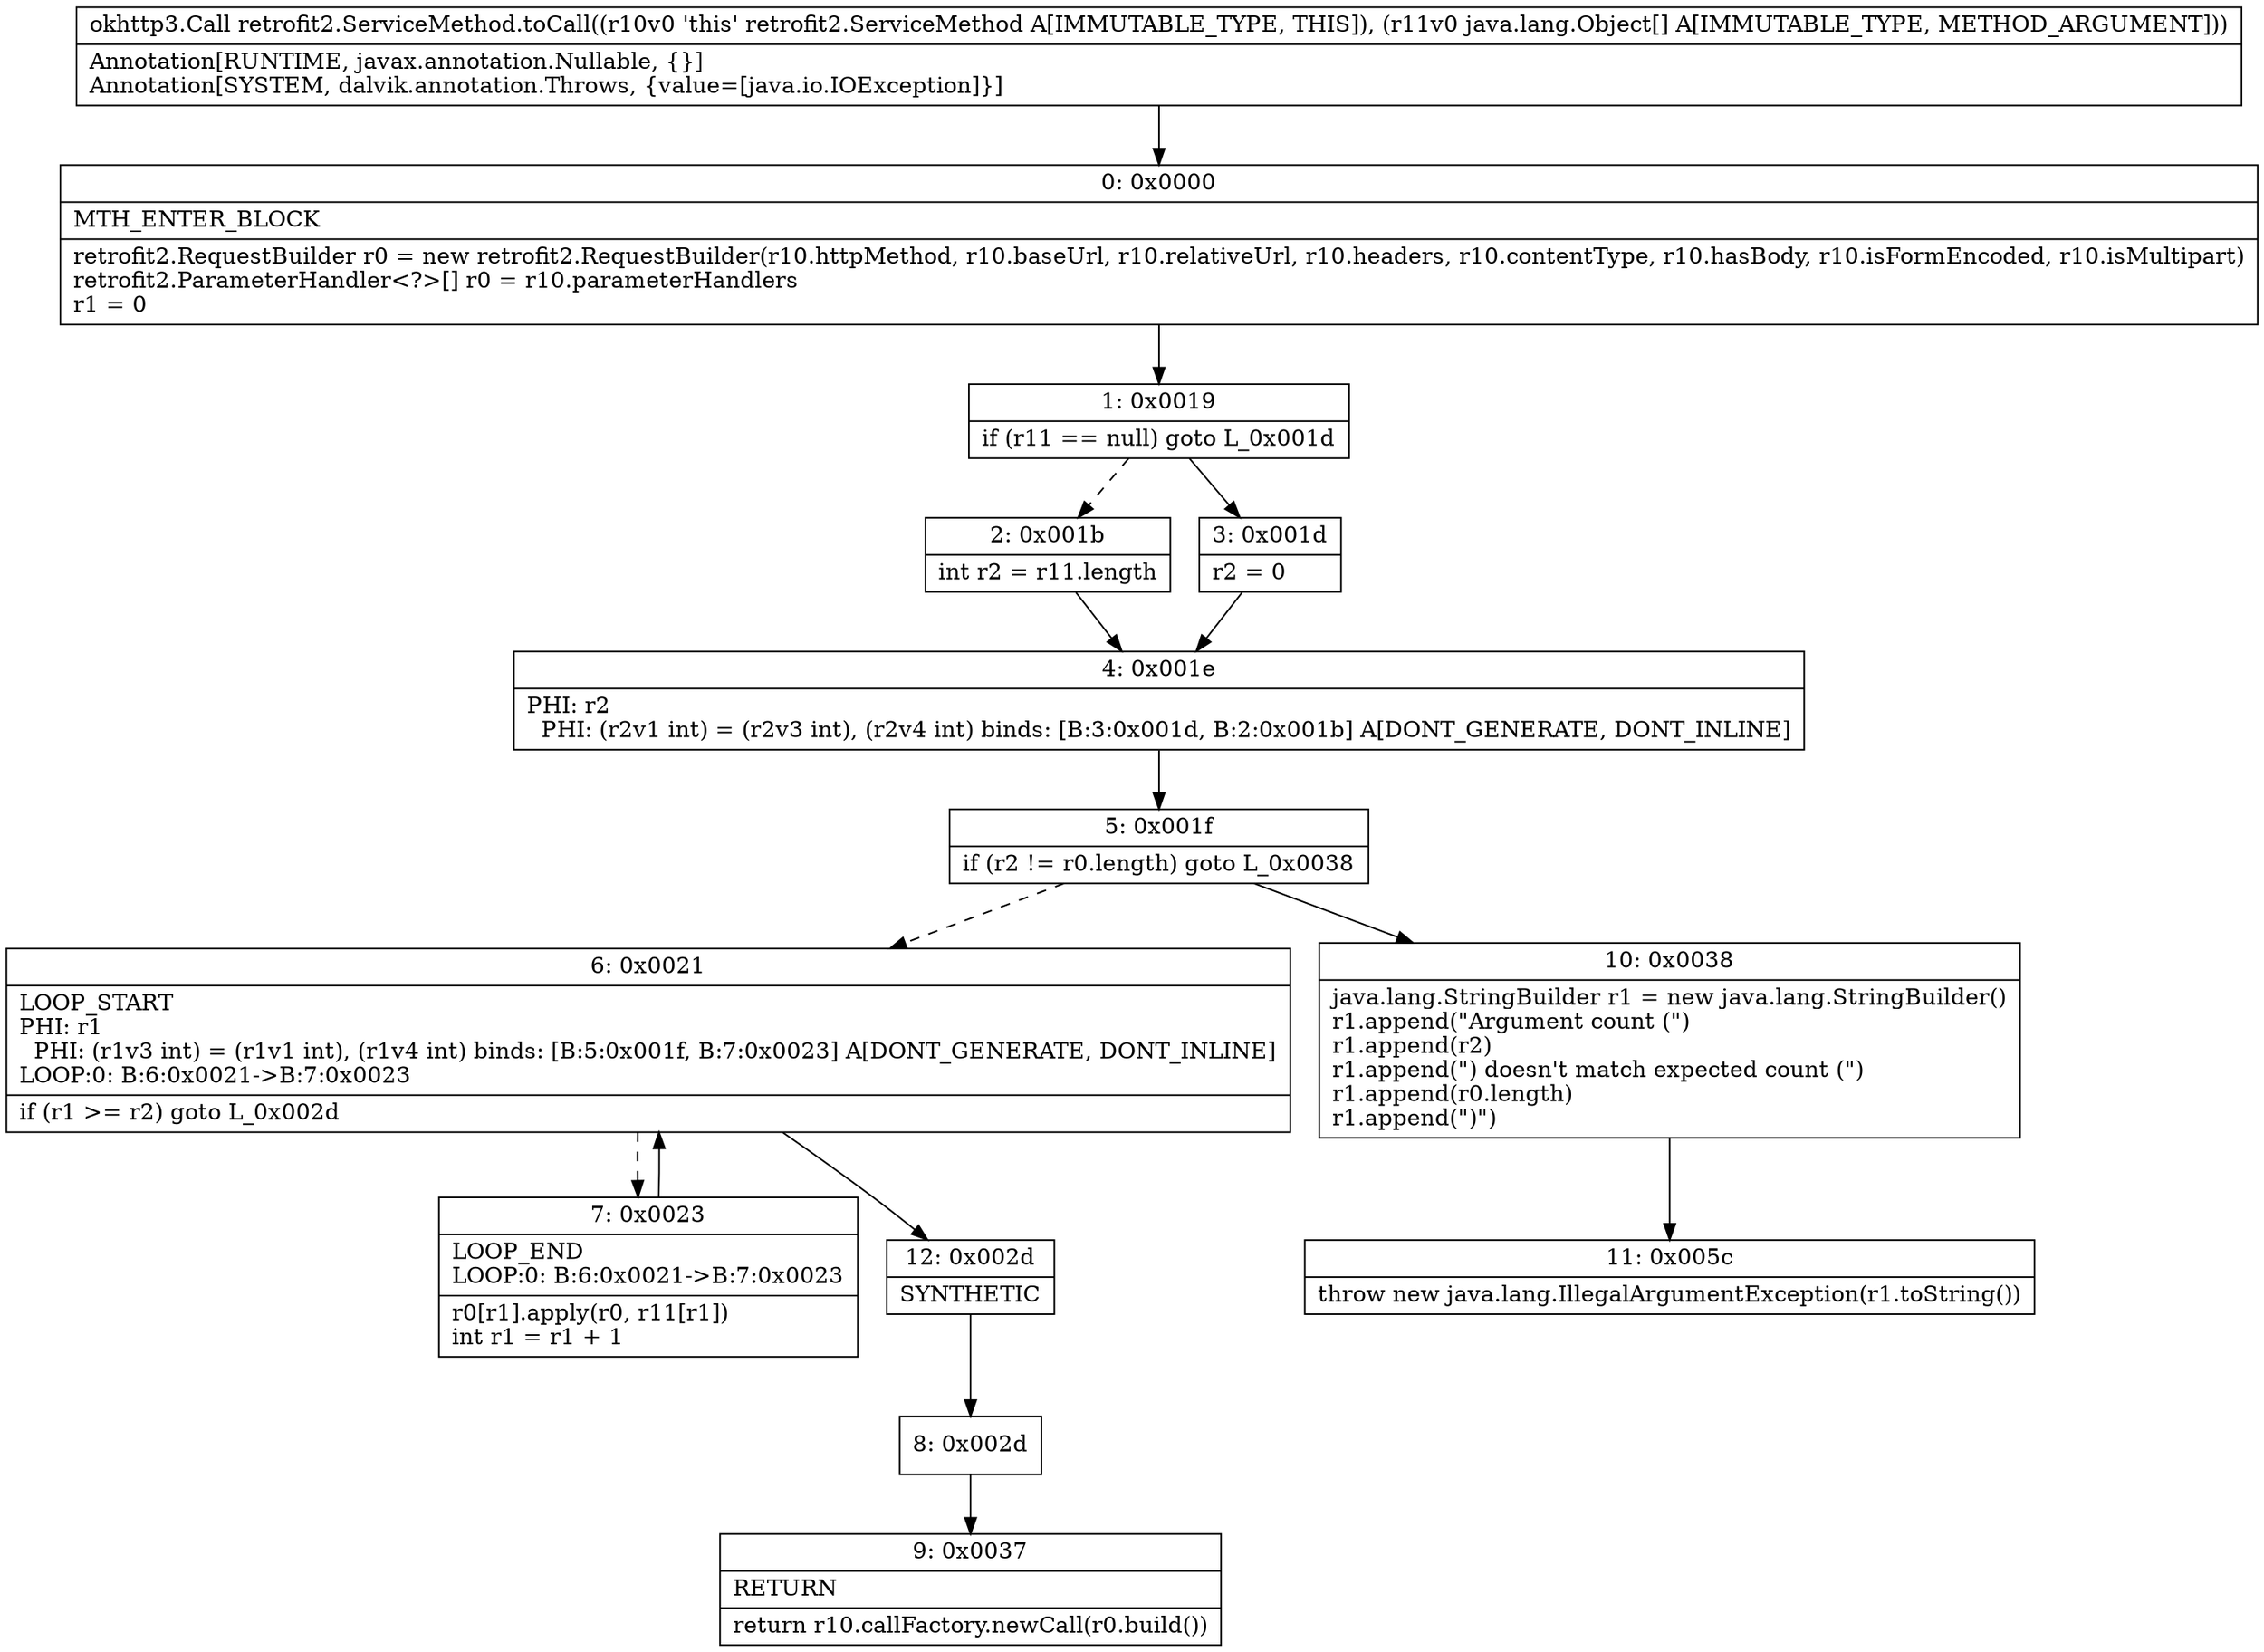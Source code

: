 digraph "CFG forretrofit2.ServiceMethod.toCall([Ljava\/lang\/Object;)Lokhttp3\/Call;" {
Node_0 [shape=record,label="{0\:\ 0x0000|MTH_ENTER_BLOCK\l|retrofit2.RequestBuilder r0 = new retrofit2.RequestBuilder(r10.httpMethod, r10.baseUrl, r10.relativeUrl, r10.headers, r10.contentType, r10.hasBody, r10.isFormEncoded, r10.isMultipart)\lretrofit2.ParameterHandler\<?\>[] r0 = r10.parameterHandlers\lr1 = 0\l}"];
Node_1 [shape=record,label="{1\:\ 0x0019|if (r11 == null) goto L_0x001d\l}"];
Node_2 [shape=record,label="{2\:\ 0x001b|int r2 = r11.length\l}"];
Node_3 [shape=record,label="{3\:\ 0x001d|r2 = 0\l}"];
Node_4 [shape=record,label="{4\:\ 0x001e|PHI: r2 \l  PHI: (r2v1 int) = (r2v3 int), (r2v4 int) binds: [B:3:0x001d, B:2:0x001b] A[DONT_GENERATE, DONT_INLINE]\l}"];
Node_5 [shape=record,label="{5\:\ 0x001f|if (r2 != r0.length) goto L_0x0038\l}"];
Node_6 [shape=record,label="{6\:\ 0x0021|LOOP_START\lPHI: r1 \l  PHI: (r1v3 int) = (r1v1 int), (r1v4 int) binds: [B:5:0x001f, B:7:0x0023] A[DONT_GENERATE, DONT_INLINE]\lLOOP:0: B:6:0x0021\-\>B:7:0x0023\l|if (r1 \>= r2) goto L_0x002d\l}"];
Node_7 [shape=record,label="{7\:\ 0x0023|LOOP_END\lLOOP:0: B:6:0x0021\-\>B:7:0x0023\l|r0[r1].apply(r0, r11[r1])\lint r1 = r1 + 1\l}"];
Node_8 [shape=record,label="{8\:\ 0x002d}"];
Node_9 [shape=record,label="{9\:\ 0x0037|RETURN\l|return r10.callFactory.newCall(r0.build())\l}"];
Node_10 [shape=record,label="{10\:\ 0x0038|java.lang.StringBuilder r1 = new java.lang.StringBuilder()\lr1.append(\"Argument count (\")\lr1.append(r2)\lr1.append(\") doesn't match expected count (\")\lr1.append(r0.length)\lr1.append(\")\")\l}"];
Node_11 [shape=record,label="{11\:\ 0x005c|throw new java.lang.IllegalArgumentException(r1.toString())\l}"];
Node_12 [shape=record,label="{12\:\ 0x002d|SYNTHETIC\l}"];
MethodNode[shape=record,label="{okhttp3.Call retrofit2.ServiceMethod.toCall((r10v0 'this' retrofit2.ServiceMethod A[IMMUTABLE_TYPE, THIS]), (r11v0 java.lang.Object[] A[IMMUTABLE_TYPE, METHOD_ARGUMENT]))  | Annotation[RUNTIME, javax.annotation.Nullable, \{\}]\lAnnotation[SYSTEM, dalvik.annotation.Throws, \{value=[java.io.IOException]\}]\l}"];
MethodNode -> Node_0;
Node_0 -> Node_1;
Node_1 -> Node_2[style=dashed];
Node_1 -> Node_3;
Node_2 -> Node_4;
Node_3 -> Node_4;
Node_4 -> Node_5;
Node_5 -> Node_6[style=dashed];
Node_5 -> Node_10;
Node_6 -> Node_7[style=dashed];
Node_6 -> Node_12;
Node_7 -> Node_6;
Node_8 -> Node_9;
Node_10 -> Node_11;
Node_12 -> Node_8;
}

